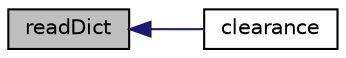 digraph "readDict"
{
  bgcolor="transparent";
  edge [fontname="Helvetica",fontsize="10",labelfontname="Helvetica",labelfontsize="10"];
  node [fontname="Helvetica",fontsize="10",shape=record];
  rankdir="LR";
  Node751 [label="readDict",height=0.2,width=0.4,color="black", fillcolor="grey75", style="filled", fontcolor="black"];
  Node751 -> Node752 [dir="back",color="midnightblue",fontsize="10",style="solid",fontname="Helvetica"];
  Node752 [label="clearance",height=0.2,width=0.4,color="black",URL="$a22585.html#aa2308a0cc2552809f3d0863b21a40af5",tooltip="Return the engines clearance-gap. "];
}
